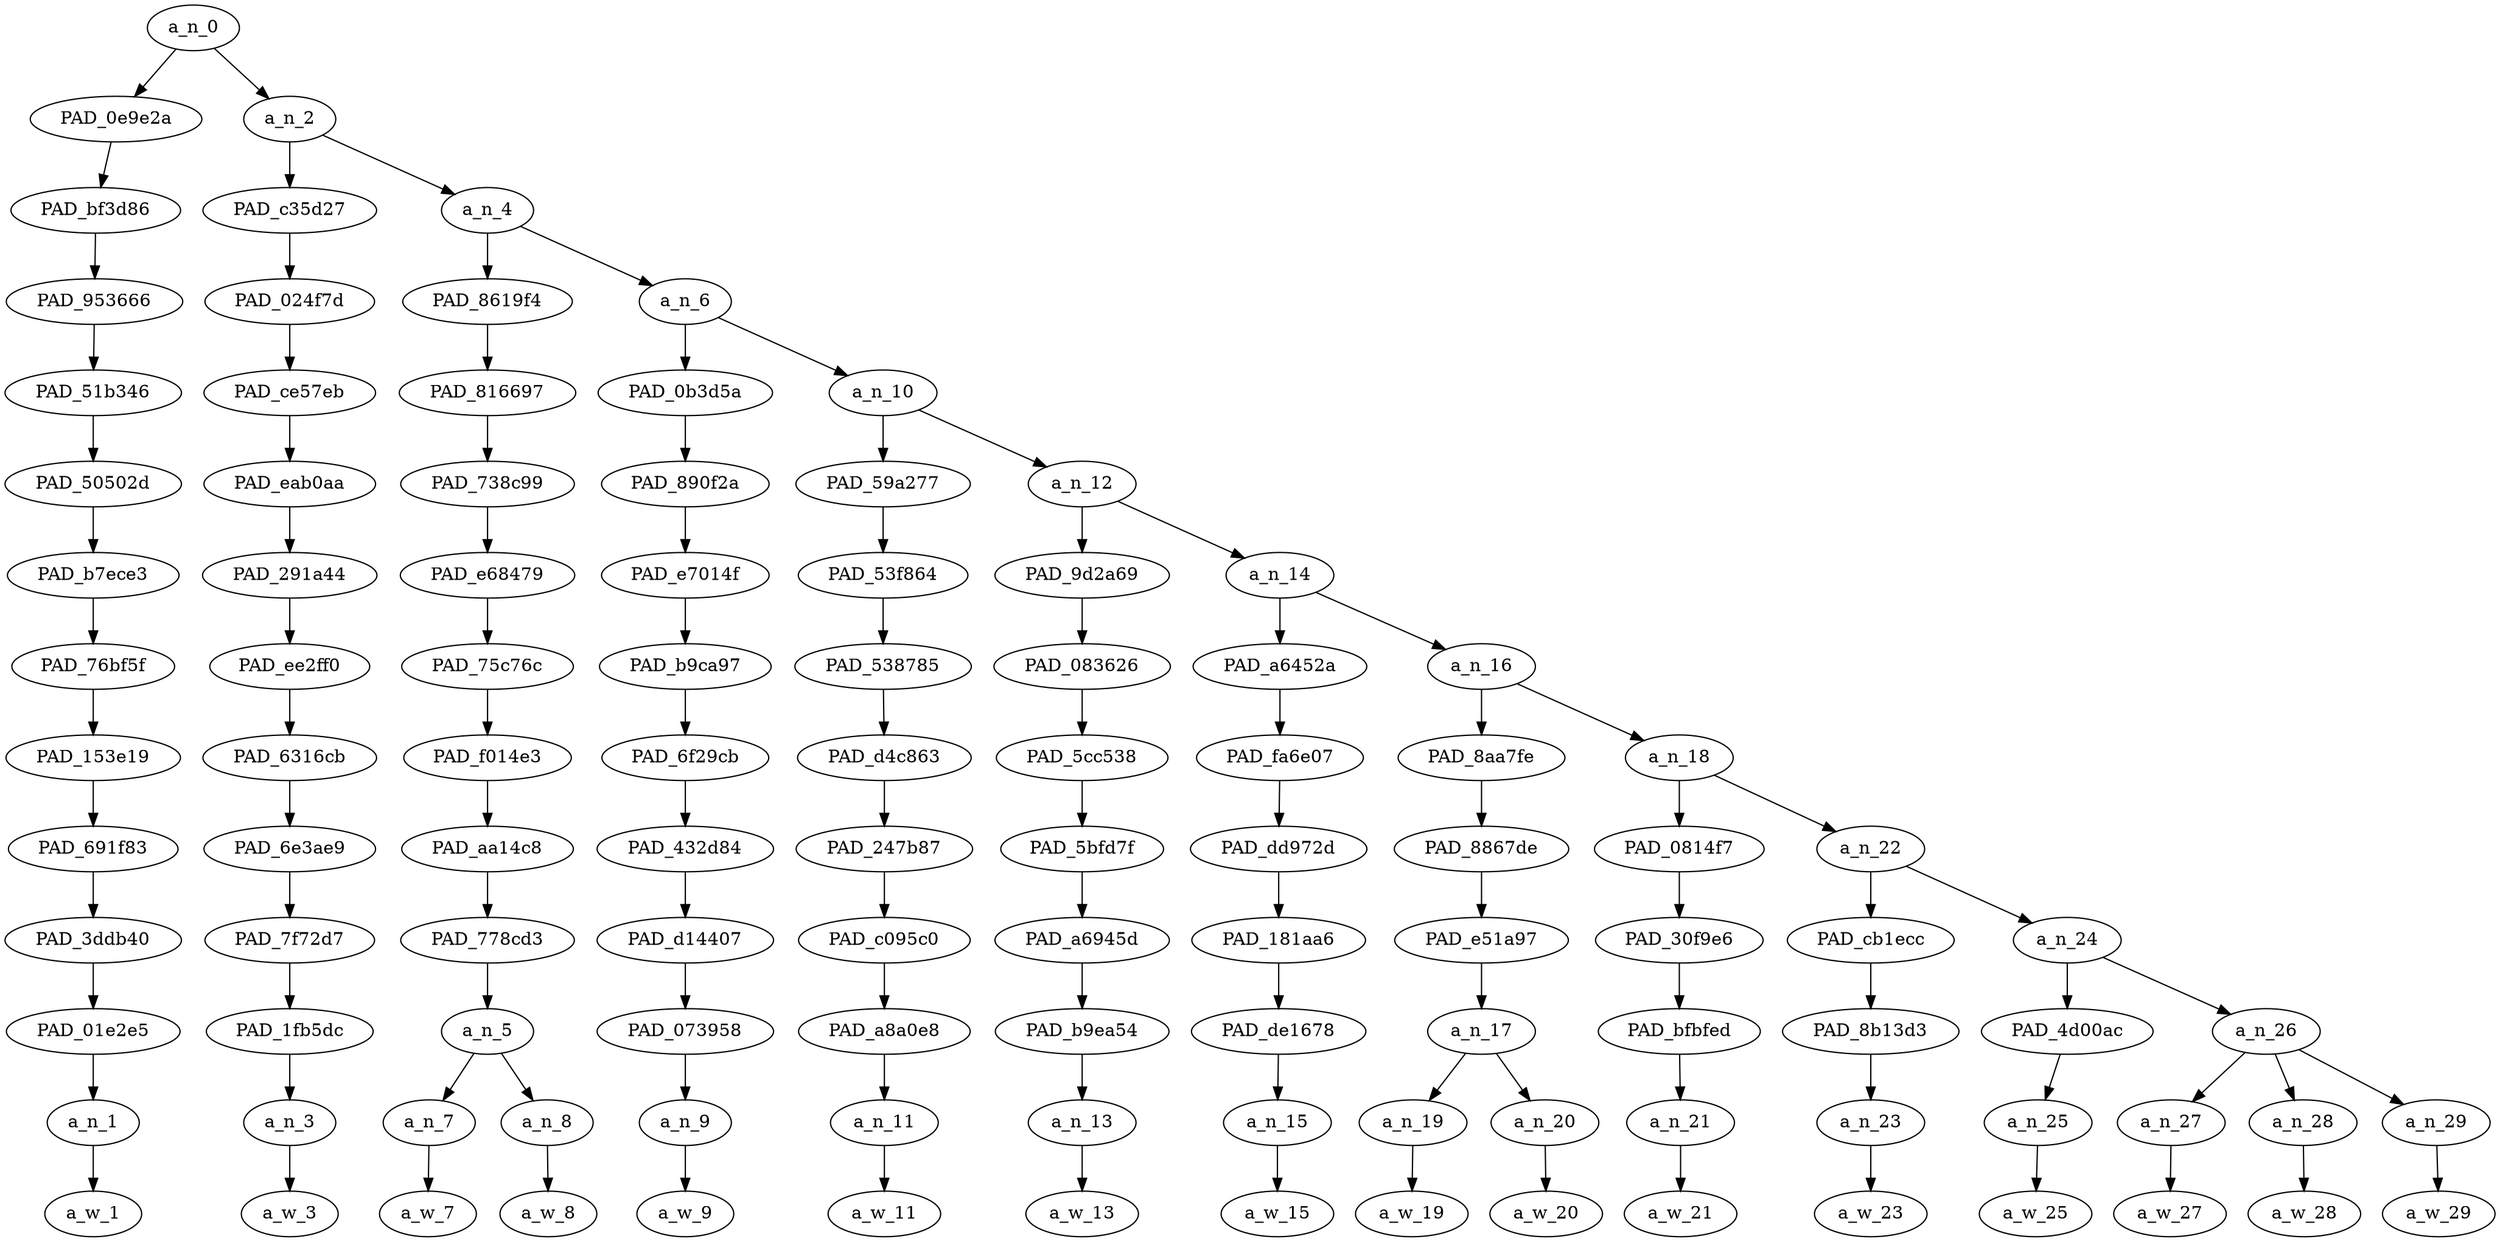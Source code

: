 strict digraph "" {
	a_n_0	[div_dir=1,
		index=0,
		level=13,
		pos="1.193359375,13!",
		text_span="[0, 1, 2, 3, 4, 5, 6, 7, 8, 9, 10, 11, 12, 13, 14, 15]",
		value=1.00000002];
	PAD_0e9e2a	[div_dir=1,
		index=0,
		level=12,
		pos="0.0,12!",
		text_span="[0]",
		value=0.05374179];
	a_n_0 -> PAD_0e9e2a;
	a_n_2	[div_dir=1,
		index=1,
		level=12,
		pos="2.38671875,12!",
		text_span="[1, 2, 3, 4, 5, 6, 7, 8, 9, 10, 11, 12, 13, 14, 15]",
		value=0.94435823];
	a_n_0 -> a_n_2;
	PAD_bf3d86	[div_dir=1,
		index=0,
		level=11,
		pos="0.0,11!",
		text_span="[0]",
		value=0.05374179];
	PAD_0e9e2a -> PAD_bf3d86;
	PAD_953666	[div_dir=1,
		index=0,
		level=10,
		pos="0.0,10!",
		text_span="[0]",
		value=0.05374179];
	PAD_bf3d86 -> PAD_953666;
	PAD_51b346	[div_dir=1,
		index=0,
		level=9,
		pos="0.0,9!",
		text_span="[0]",
		value=0.05374179];
	PAD_953666 -> PAD_51b346;
	PAD_50502d	[div_dir=1,
		index=0,
		level=8,
		pos="0.0,8!",
		text_span="[0]",
		value=0.05374179];
	PAD_51b346 -> PAD_50502d;
	PAD_b7ece3	[div_dir=1,
		index=0,
		level=7,
		pos="0.0,7!",
		text_span="[0]",
		value=0.05374179];
	PAD_50502d -> PAD_b7ece3;
	PAD_76bf5f	[div_dir=1,
		index=0,
		level=6,
		pos="0.0,6!",
		text_span="[0]",
		value=0.05374179];
	PAD_b7ece3 -> PAD_76bf5f;
	PAD_153e19	[div_dir=1,
		index=0,
		level=5,
		pos="0.0,5!",
		text_span="[0]",
		value=0.05374179];
	PAD_76bf5f -> PAD_153e19;
	PAD_691f83	[div_dir=1,
		index=0,
		level=4,
		pos="0.0,4!",
		text_span="[0]",
		value=0.05374179];
	PAD_153e19 -> PAD_691f83;
	PAD_3ddb40	[div_dir=1,
		index=0,
		level=3,
		pos="0.0,3!",
		text_span="[0]",
		value=0.05374179];
	PAD_691f83 -> PAD_3ddb40;
	PAD_01e2e5	[div_dir=1,
		index=0,
		level=2,
		pos="0.0,2!",
		text_span="[0]",
		value=0.05374179];
	PAD_3ddb40 -> PAD_01e2e5;
	a_n_1	[div_dir=1,
		index=0,
		level=1,
		pos="0.0,1!",
		text_span="[0]",
		value=0.05374179];
	PAD_01e2e5 -> a_n_1;
	a_w_1	[div_dir=0,
		index=0,
		level=0,
		pos="0,0!",
		text_span="[0]",
		value=i];
	a_n_1 -> a_w_1;
	PAD_c35d27	[div_dir=1,
		index=1,
		level=11,
		pos="1.0,11!",
		text_span="[1]",
		value=0.05246111];
	a_n_2 -> PAD_c35d27;
	a_n_4	[div_dir=1,
		index=2,
		level=11,
		pos="3.7734375,11!",
		text_span="[2, 3, 4, 5, 6, 7, 8, 9, 10, 11, 12, 13, 14, 15]",
		value=0.89004810];
	a_n_2 -> a_n_4;
	PAD_024f7d	[div_dir=1,
		index=1,
		level=10,
		pos="1.0,10!",
		text_span="[1]",
		value=0.05246111];
	PAD_c35d27 -> PAD_024f7d;
	PAD_ce57eb	[div_dir=1,
		index=1,
		level=9,
		pos="1.0,9!",
		text_span="[1]",
		value=0.05246111];
	PAD_024f7d -> PAD_ce57eb;
	PAD_eab0aa	[div_dir=1,
		index=1,
		level=8,
		pos="1.0,8!",
		text_span="[1]",
		value=0.05246111];
	PAD_ce57eb -> PAD_eab0aa;
	PAD_291a44	[div_dir=1,
		index=1,
		level=7,
		pos="1.0,7!",
		text_span="[1]",
		value=0.05246111];
	PAD_eab0aa -> PAD_291a44;
	PAD_ee2ff0	[div_dir=1,
		index=1,
		level=6,
		pos="1.0,6!",
		text_span="[1]",
		value=0.05246111];
	PAD_291a44 -> PAD_ee2ff0;
	PAD_6316cb	[div_dir=1,
		index=1,
		level=5,
		pos="1.0,5!",
		text_span="[1]",
		value=0.05246111];
	PAD_ee2ff0 -> PAD_6316cb;
	PAD_6e3ae9	[div_dir=1,
		index=1,
		level=4,
		pos="1.0,4!",
		text_span="[1]",
		value=0.05246111];
	PAD_6316cb -> PAD_6e3ae9;
	PAD_7f72d7	[div_dir=1,
		index=1,
		level=3,
		pos="1.0,3!",
		text_span="[1]",
		value=0.05246111];
	PAD_6e3ae9 -> PAD_7f72d7;
	PAD_1fb5dc	[div_dir=1,
		index=1,
		level=2,
		pos="1.0,2!",
		text_span="[1]",
		value=0.05246111];
	PAD_7f72d7 -> PAD_1fb5dc;
	a_n_3	[div_dir=1,
		index=1,
		level=1,
		pos="1.0,1!",
		text_span="[1]",
		value=0.05246111];
	PAD_1fb5dc -> a_n_3;
	a_w_3	[div_dir=0,
		index=1,
		level=0,
		pos="1,0!",
		text_span="[1]",
		value=wonder];
	a_n_3 -> a_w_3;
	PAD_8619f4	[div_dir=1,
		index=2,
		level=10,
		pos="2.5,10!",
		text_span="[2, 3]",
		value=0.09496037];
	a_n_4 -> PAD_8619f4;
	a_n_6	[div_dir=1,
		index=3,
		level=10,
		pos="5.046875,10!",
		text_span="[4, 5, 6, 7, 8, 9, 10, 11, 12, 13, 14, 15]",
		value=0.79328789];
	a_n_4 -> a_n_6;
	PAD_816697	[div_dir=1,
		index=2,
		level=9,
		pos="2.5,9!",
		text_span="[2, 3]",
		value=0.09496037];
	PAD_8619f4 -> PAD_816697;
	PAD_738c99	[div_dir=1,
		index=2,
		level=8,
		pos="2.5,8!",
		text_span="[2, 3]",
		value=0.09496037];
	PAD_816697 -> PAD_738c99;
	PAD_e68479	[div_dir=1,
		index=2,
		level=7,
		pos="2.5,7!",
		text_span="[2, 3]",
		value=0.09496037];
	PAD_738c99 -> PAD_e68479;
	PAD_75c76c	[div_dir=1,
		index=2,
		level=6,
		pos="2.5,6!",
		text_span="[2, 3]",
		value=0.09496037];
	PAD_e68479 -> PAD_75c76c;
	PAD_f014e3	[div_dir=1,
		index=2,
		level=5,
		pos="2.5,5!",
		text_span="[2, 3]",
		value=0.09496037];
	PAD_75c76c -> PAD_f014e3;
	PAD_aa14c8	[div_dir=1,
		index=2,
		level=4,
		pos="2.5,4!",
		text_span="[2, 3]",
		value=0.09496037];
	PAD_f014e3 -> PAD_aa14c8;
	PAD_778cd3	[div_dir=1,
		index=2,
		level=3,
		pos="2.5,3!",
		text_span="[2, 3]",
		value=0.09496037];
	PAD_aa14c8 -> PAD_778cd3;
	a_n_5	[div_dir=1,
		index=2,
		level=2,
		pos="2.5,2!",
		text_span="[2, 3]",
		value=0.09496037];
	PAD_778cd3 -> a_n_5;
	a_n_7	[div_dir=1,
		index=2,
		level=1,
		pos="2.0,1!",
		text_span="[2]",
		value=0.04864498];
	a_n_5 -> a_n_7;
	a_n_8	[div_dir=1,
		index=3,
		level=1,
		pos="3.0,1!",
		text_span="[3]",
		value=0.04582200];
	a_n_5 -> a_n_8;
	a_w_7	[div_dir=0,
		index=2,
		level=0,
		pos="2,0!",
		text_span="[2]",
		value=how];
	a_n_7 -> a_w_7;
	a_w_8	[div_dir=0,
		index=3,
		level=0,
		pos="3,0!",
		text_span="[3]",
		value=long];
	a_n_8 -> a_w_8;
	PAD_0b3d5a	[div_dir=1,
		index=3,
		level=9,
		pos="4.0,9!",
		text_span="[4]",
		value=0.04401550];
	a_n_6 -> PAD_0b3d5a;
	a_n_10	[div_dir=1,
		index=4,
		level=9,
		pos="6.09375,9!",
		text_span="[5, 6, 7, 8, 9, 10, 11, 12, 13, 14, 15]",
		value=0.74752916];
	a_n_6 -> a_n_10;
	PAD_890f2a	[div_dir=1,
		index=3,
		level=8,
		pos="4.0,8!",
		text_span="[4]",
		value=0.04401550];
	PAD_0b3d5a -> PAD_890f2a;
	PAD_e7014f	[div_dir=1,
		index=3,
		level=7,
		pos="4.0,7!",
		text_span="[4]",
		value=0.04401550];
	PAD_890f2a -> PAD_e7014f;
	PAD_b9ca97	[div_dir=1,
		index=3,
		level=6,
		pos="4.0,6!",
		text_span="[4]",
		value=0.04401550];
	PAD_e7014f -> PAD_b9ca97;
	PAD_6f29cb	[div_dir=1,
		index=3,
		level=5,
		pos="4.0,5!",
		text_span="[4]",
		value=0.04401550];
	PAD_b9ca97 -> PAD_6f29cb;
	PAD_432d84	[div_dir=1,
		index=3,
		level=4,
		pos="4.0,4!",
		text_span="[4]",
		value=0.04401550];
	PAD_6f29cb -> PAD_432d84;
	PAD_d14407	[div_dir=1,
		index=3,
		level=3,
		pos="4.0,3!",
		text_span="[4]",
		value=0.04401550];
	PAD_432d84 -> PAD_d14407;
	PAD_073958	[div_dir=1,
		index=3,
		level=2,
		pos="4.0,2!",
		text_span="[4]",
		value=0.04401550];
	PAD_d14407 -> PAD_073958;
	a_n_9	[div_dir=1,
		index=4,
		level=1,
		pos="4.0,1!",
		text_span="[4]",
		value=0.04401550];
	PAD_073958 -> a_n_9;
	a_w_9	[div_dir=0,
		index=4,
		level=0,
		pos="4,0!",
		text_span="[4]",
		value=until];
	a_n_9 -> a_w_9;
	PAD_59a277	[div_dir=1,
		index=4,
		level=8,
		pos="5.0,8!",
		text_span="[5]",
		value=0.04146950];
	a_n_10 -> PAD_59a277;
	a_n_12	[div_dir=1,
		index=5,
		level=8,
		pos="7.1875,8!",
		text_span="[6, 7, 8, 9, 10, 11, 12, 13, 14, 15]",
		value=0.70434462];
	a_n_10 -> a_n_12;
	PAD_53f864	[div_dir=1,
		index=4,
		level=7,
		pos="5.0,7!",
		text_span="[5]",
		value=0.04146950];
	PAD_59a277 -> PAD_53f864;
	PAD_538785	[div_dir=1,
		index=4,
		level=6,
		pos="5.0,6!",
		text_span="[5]",
		value=0.04146950];
	PAD_53f864 -> PAD_538785;
	PAD_d4c863	[div_dir=1,
		index=4,
		level=5,
		pos="5.0,5!",
		text_span="[5]",
		value=0.04146950];
	PAD_538785 -> PAD_d4c863;
	PAD_247b87	[div_dir=1,
		index=4,
		level=4,
		pos="5.0,4!",
		text_span="[5]",
		value=0.04146950];
	PAD_d4c863 -> PAD_247b87;
	PAD_c095c0	[div_dir=1,
		index=4,
		level=3,
		pos="5.0,3!",
		text_span="[5]",
		value=0.04146950];
	PAD_247b87 -> PAD_c095c0;
	PAD_a8a0e8	[div_dir=1,
		index=4,
		level=2,
		pos="5.0,2!",
		text_span="[5]",
		value=0.04146950];
	PAD_c095c0 -> PAD_a8a0e8;
	a_n_11	[div_dir=1,
		index=5,
		level=1,
		pos="5.0,1!",
		text_span="[5]",
		value=0.04146950];
	PAD_a8a0e8 -> a_n_11;
	a_w_11	[div_dir=0,
		index=5,
		level=0,
		pos="5,0!",
		text_span="[5]",
		value=they];
	a_n_11 -> a_w_11;
	PAD_9d2a69	[div_dir=1,
		index=5,
		level=7,
		pos="6.0,7!",
		text_span="[6]",
		value=0.03363238];
	a_n_12 -> PAD_9d2a69;
	a_n_14	[div_dir=1,
		index=6,
		level=7,
		pos="8.375,7!",
		text_span="[7, 8, 9, 10, 11, 12, 13, 14, 15]",
		value=0.66901847];
	a_n_12 -> a_n_14;
	PAD_083626	[div_dir=1,
		index=5,
		level=6,
		pos="6.0,6!",
		text_span="[6]",
		value=0.03363238];
	PAD_9d2a69 -> PAD_083626;
	PAD_5cc538	[div_dir=1,
		index=5,
		level=5,
		pos="6.0,5!",
		text_span="[6]",
		value=0.03363238];
	PAD_083626 -> PAD_5cc538;
	PAD_5bfd7f	[div_dir=1,
		index=5,
		level=4,
		pos="6.0,4!",
		text_span="[6]",
		value=0.03363238];
	PAD_5cc538 -> PAD_5bfd7f;
	PAD_a6945d	[div_dir=1,
		index=5,
		level=3,
		pos="6.0,3!",
		text_span="[6]",
		value=0.03363238];
	PAD_5bfd7f -> PAD_a6945d;
	PAD_b9ea54	[div_dir=1,
		index=5,
		level=2,
		pos="6.0,2!",
		text_span="[6]",
		value=0.03363238];
	PAD_a6945d -> PAD_b9ea54;
	a_n_13	[div_dir=1,
		index=6,
		level=1,
		pos="6.0,1!",
		text_span="[6]",
		value=0.03363238];
	PAD_b9ea54 -> a_n_13;
	a_w_13	[div_dir=0,
		index=6,
		level=0,
		pos="6,0!",
		text_span="[6]",
		value=can];
	a_n_13 -> a_w_13;
	PAD_a6452a	[div_dir=1,
		index=6,
		level=6,
		pos="7.0,6!",
		text_span="[7]",
		value=0.04683943];
	a_n_14 -> PAD_a6452a;
	a_n_16	[div_dir=1,
		index=7,
		level=6,
		pos="9.75,6!",
		text_span="[8, 9, 10, 11, 12, 13, 14, 15]",
		value=0.62047187];
	a_n_14 -> a_n_16;
	PAD_fa6e07	[div_dir=1,
		index=6,
		level=5,
		pos="7.0,5!",
		text_span="[7]",
		value=0.04683943];
	PAD_a6452a -> PAD_fa6e07;
	PAD_dd972d	[div_dir=1,
		index=6,
		level=4,
		pos="7.0,4!",
		text_span="[7]",
		value=0.04683943];
	PAD_fa6e07 -> PAD_dd972d;
	PAD_181aa6	[div_dir=1,
		index=6,
		level=3,
		pos="7.0,3!",
		text_span="[7]",
		value=0.04683943];
	PAD_dd972d -> PAD_181aa6;
	PAD_de1678	[div_dir=1,
		index=6,
		level=2,
		pos="7.0,2!",
		text_span="[7]",
		value=0.04683943];
	PAD_181aa6 -> PAD_de1678;
	a_n_15	[div_dir=1,
		index=7,
		level=1,
		pos="7.0,1!",
		text_span="[7]",
		value=0.04683943];
	PAD_de1678 -> a_n_15;
	a_w_15	[div_dir=0,
		index=7,
		level=0,
		pos="7,0!",
		text_span="[7]",
		value=get];
	a_n_15 -> a_w_15;
	PAD_8aa7fe	[div_dir=1,
		index=7,
		level=5,
		pos="8.5,5!",
		text_span="[8, 9]",
		value=0.27566855];
	a_n_16 -> PAD_8aa7fe;
	a_n_18	[div_dir=1,
		index=8,
		level=5,
		pos="11.0,5!",
		text_span="[10, 11, 12, 13, 14, 15]",
		value=0.34314888];
	a_n_16 -> a_n_18;
	PAD_8867de	[div_dir=1,
		index=7,
		level=4,
		pos="8.5,4!",
		text_span="[8, 9]",
		value=0.27566855];
	PAD_8aa7fe -> PAD_8867de;
	PAD_e51a97	[div_dir=1,
		index=7,
		level=3,
		pos="8.5,3!",
		text_span="[8, 9]",
		value=0.27566855];
	PAD_8867de -> PAD_e51a97;
	a_n_17	[div_dir=1,
		index=7,
		level=2,
		pos="8.5,2!",
		text_span="[8, 9]",
		value=0.27566855];
	PAD_e51a97 -> a_n_17;
	a_n_19	[div_dir=1,
		index=8,
		level=1,
		pos="8.0,1!",
		text_span="[8]",
		value=0.06257361];
	a_n_17 -> a_n_19;
	a_n_20	[div_dir=1,
		index=9,
		level=1,
		pos="9.0,1!",
		text_span="[9]",
		value=0.21125459];
	a_n_17 -> a_n_20;
	a_w_19	[div_dir=0,
		index=8,
		level=0,
		pos="8,0!",
		text_span="[8]",
		value=the];
	a_n_19 -> a_w_19;
	a_w_20	[div_dir=0,
		index=9,
		level=0,
		pos="9,0!",
		text_span="[9]",
		value=nigger];
	a_n_20 -> a_w_20;
	PAD_0814f7	[div_dir=1,
		index=8,
		level=4,
		pos="10.0,4!",
		text_span="[10]",
		value=0.07598363];
	a_n_18 -> PAD_0814f7;
	a_n_22	[div_dir=1,
		index=9,
		level=4,
		pos="12.0,4!",
		text_span="[11, 12, 13, 14, 15]",
		value=0.26645060];
	a_n_18 -> a_n_22;
	PAD_30f9e6	[div_dir=1,
		index=8,
		level=3,
		pos="10.0,3!",
		text_span="[10]",
		value=0.07598363];
	PAD_0814f7 -> PAD_30f9e6;
	PAD_bfbfed	[div_dir=1,
		index=8,
		level=2,
		pos="10.0,2!",
		text_span="[10]",
		value=0.07598363];
	PAD_30f9e6 -> PAD_bfbfed;
	a_n_21	[div_dir=1,
		index=10,
		level=1,
		pos="10.0,1!",
		text_span="[10]",
		value=0.07598363];
	PAD_bfbfed -> a_n_21;
	a_w_21	[div_dir=0,
		index=10,
		level=0,
		pos="10,0!",
		text_span="[10]",
		value=stink];
	a_n_21 -> a_w_21;
	PAD_cb1ecc	[div_dir=1,
		index=9,
		level=3,
		pos="11.0,3!",
		text_span="[11]",
		value=0.04459739];
	a_n_22 -> PAD_cb1ecc;
	a_n_24	[div_dir=1,
		index=10,
		level=3,
		pos="13.0,3!",
		text_span="[12, 13, 14, 15]",
		value=0.22134074];
	a_n_22 -> a_n_24;
	PAD_8b13d3	[div_dir=1,
		index=9,
		level=2,
		pos="11.0,2!",
		text_span="[11]",
		value=0.04459739];
	PAD_cb1ecc -> PAD_8b13d3;
	a_n_23	[div_dir=1,
		index=11,
		level=1,
		pos="11.0,1!",
		text_span="[11]",
		value=0.04459739];
	PAD_8b13d3 -> a_n_23;
	a_w_23	[div_dir=0,
		index=11,
		level=0,
		pos="11,0!",
		text_span="[11]",
		value=out];
	a_n_23 -> a_w_23;
	PAD_4d00ac	[div_dir=1,
		index=10,
		level=2,
		pos="12.0,2!",
		text_span="[12]",
		value=0.03681563];
	a_n_24 -> PAD_4d00ac;
	a_n_26	[div_dir=1,
		index=11,
		level=2,
		pos="14.0,2!",
		text_span="[13, 14, 15]",
		value=0.18409680];
	a_n_24 -> a_n_26;
	a_n_25	[div_dir=1,
		index=12,
		level=1,
		pos="12.0,1!",
		text_span="[12]",
		value=0.03681563];
	PAD_4d00ac -> a_n_25;
	a_w_25	[div_dir=0,
		index=12,
		level=0,
		pos="12,0!",
		text_span="[12]",
		value=of];
	a_n_25 -> a_w_25;
	a_n_27	[div_dir=1,
		index=13,
		level=1,
		pos="13.0,1!",
		text_span="[13]",
		value=0.04492204];
	a_n_26 -> a_n_27;
	a_n_28	[div_dir=1,
		index=14,
		level=1,
		pos="14.0,1!",
		text_span="[14]",
		value=0.06927663];
	a_n_26 -> a_n_28;
	a_n_29	[div_dir=1,
		index=15,
		level=1,
		pos="15.0,1!",
		text_span="[15]",
		value=0.06952875];
	a_n_26 -> a_n_29;
	a_w_27	[div_dir=0,
		index=13,
		level=0,
		pos="13,0!",
		text_span="[13]",
		value=the1];
	a_n_27 -> a_w_27;
	a_w_28	[div_dir=0,
		index=14,
		level=0,
		pos="14,0!",
		text_span="[14]",
		value=white];
	a_n_28 -> a_w_28;
	a_w_29	[div_dir=0,
		index=15,
		level=0,
		pos="15,0!",
		text_span="[15]",
		value=house];
	a_n_29 -> a_w_29;
}
